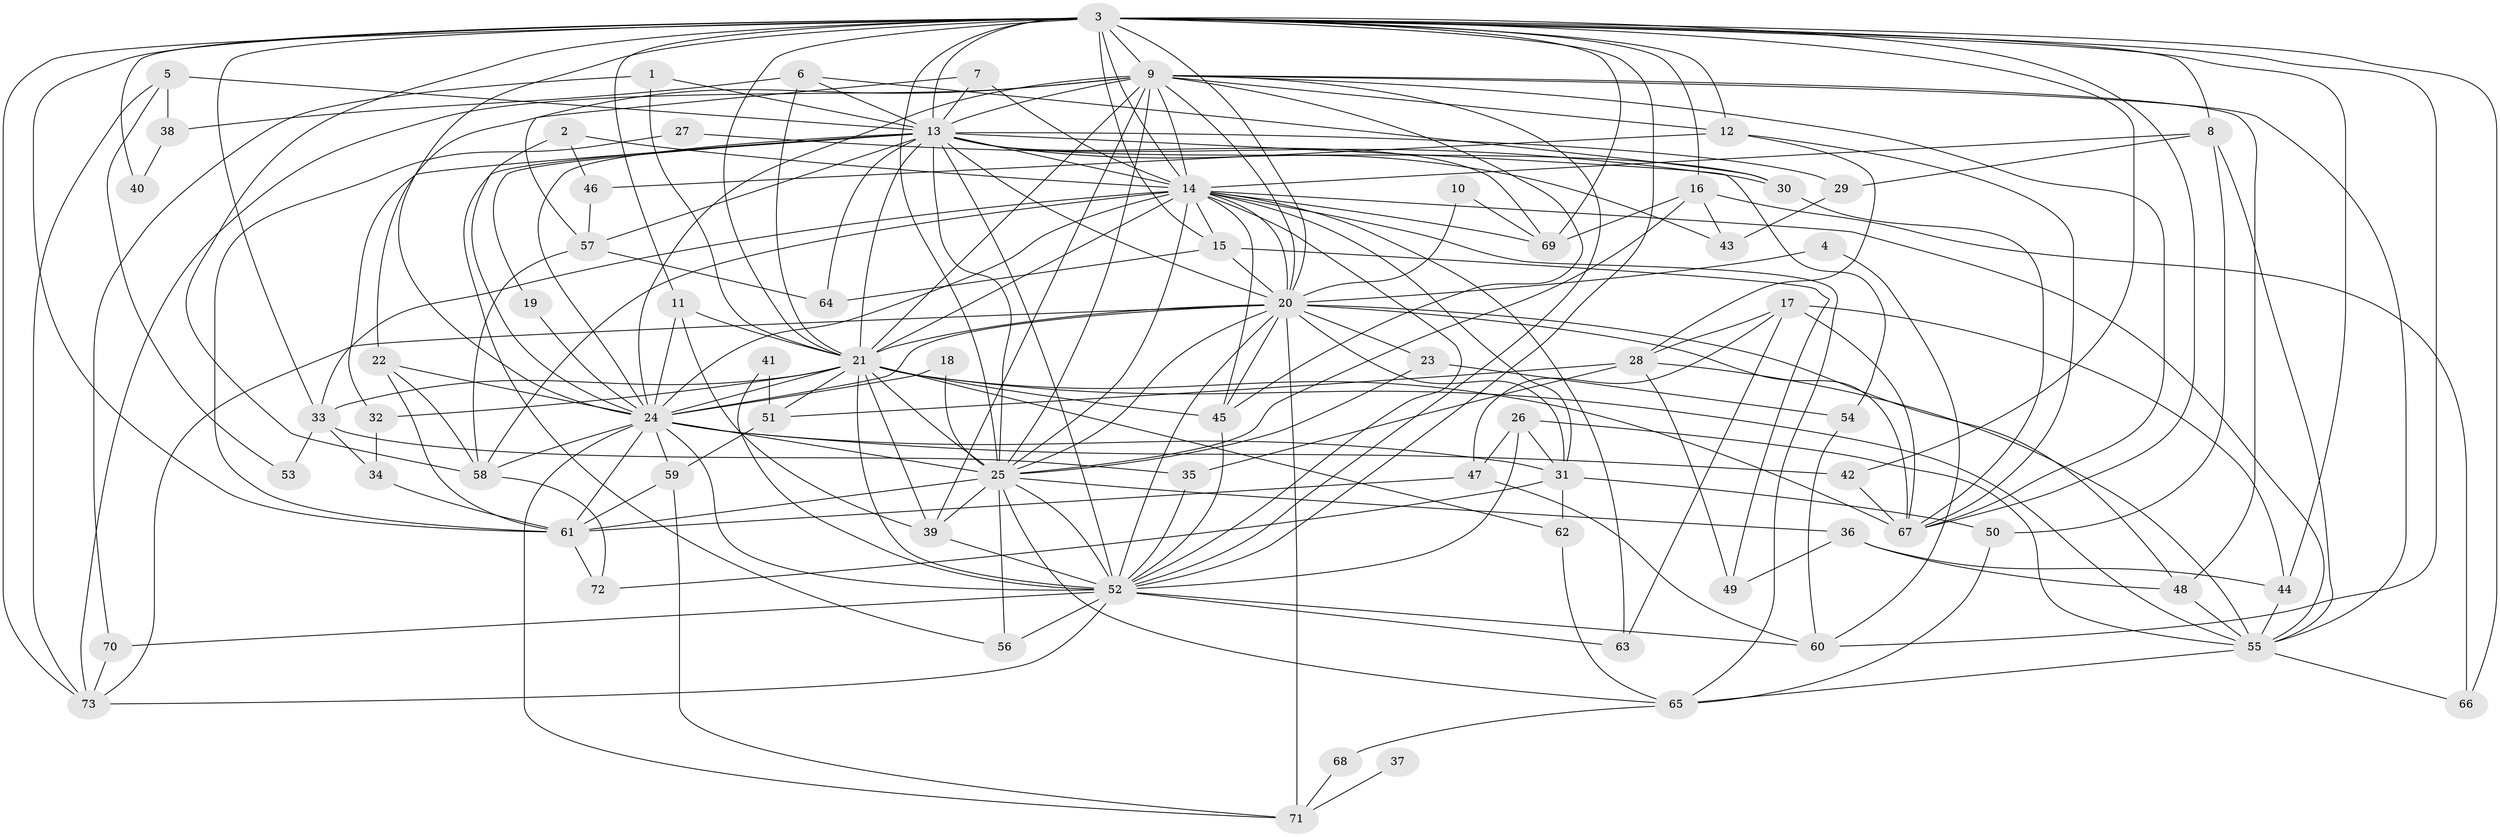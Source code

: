 // original degree distribution, {22: 0.020689655172413793, 25: 0.006896551724137931, 31: 0.006896551724137931, 20: 0.006896551724137931, 18: 0.006896551724137931, 19: 0.006896551724137931, 16: 0.006896551724137931, 29: 0.006896551724137931, 6: 0.041379310344827586, 9: 0.013793103448275862, 3: 0.2482758620689655, 2: 0.46206896551724136, 4: 0.09655172413793103, 5: 0.05517241379310345, 7: 0.013793103448275862}
// Generated by graph-tools (version 1.1) at 2025/01/03/09/25 03:01:26]
// undirected, 73 vertices, 212 edges
graph export_dot {
graph [start="1"]
  node [color=gray90,style=filled];
  1;
  2;
  3;
  4;
  5;
  6;
  7;
  8;
  9;
  10;
  11;
  12;
  13;
  14;
  15;
  16;
  17;
  18;
  19;
  20;
  21;
  22;
  23;
  24;
  25;
  26;
  27;
  28;
  29;
  30;
  31;
  32;
  33;
  34;
  35;
  36;
  37;
  38;
  39;
  40;
  41;
  42;
  43;
  44;
  45;
  46;
  47;
  48;
  49;
  50;
  51;
  52;
  53;
  54;
  55;
  56;
  57;
  58;
  59;
  60;
  61;
  62;
  63;
  64;
  65;
  66;
  67;
  68;
  69;
  70;
  71;
  72;
  73;
  1 -- 13 [weight=1.0];
  1 -- 21 [weight=1.0];
  1 -- 70 [weight=1.0];
  2 -- 14 [weight=1.0];
  2 -- 24 [weight=1.0];
  2 -- 46 [weight=1.0];
  3 -- 8 [weight=1.0];
  3 -- 9 [weight=2.0];
  3 -- 11 [weight=1.0];
  3 -- 12 [weight=1.0];
  3 -- 13 [weight=1.0];
  3 -- 14 [weight=3.0];
  3 -- 15 [weight=1.0];
  3 -- 16 [weight=1.0];
  3 -- 20 [weight=1.0];
  3 -- 21 [weight=2.0];
  3 -- 24 [weight=2.0];
  3 -- 25 [weight=2.0];
  3 -- 33 [weight=1.0];
  3 -- 40 [weight=1.0];
  3 -- 42 [weight=1.0];
  3 -- 44 [weight=2.0];
  3 -- 52 [weight=1.0];
  3 -- 58 [weight=1.0];
  3 -- 60 [weight=1.0];
  3 -- 61 [weight=1.0];
  3 -- 66 [weight=1.0];
  3 -- 67 [weight=1.0];
  3 -- 69 [weight=1.0];
  3 -- 73 [weight=1.0];
  4 -- 20 [weight=1.0];
  4 -- 60 [weight=1.0];
  5 -- 13 [weight=2.0];
  5 -- 38 [weight=2.0];
  5 -- 53 [weight=1.0];
  5 -- 73 [weight=1.0];
  6 -- 13 [weight=1.0];
  6 -- 21 [weight=1.0];
  6 -- 30 [weight=1.0];
  6 -- 38 [weight=1.0];
  7 -- 13 [weight=1.0];
  7 -- 14 [weight=1.0];
  7 -- 57 [weight=1.0];
  8 -- 14 [weight=1.0];
  8 -- 29 [weight=1.0];
  8 -- 50 [weight=1.0];
  8 -- 55 [weight=1.0];
  9 -- 12 [weight=1.0];
  9 -- 13 [weight=1.0];
  9 -- 14 [weight=2.0];
  9 -- 20 [weight=1.0];
  9 -- 21 [weight=3.0];
  9 -- 22 [weight=1.0];
  9 -- 24 [weight=1.0];
  9 -- 25 [weight=1.0];
  9 -- 39 [weight=1.0];
  9 -- 45 [weight=1.0];
  9 -- 48 [weight=1.0];
  9 -- 52 [weight=1.0];
  9 -- 55 [weight=1.0];
  9 -- 67 [weight=1.0];
  9 -- 73 [weight=1.0];
  10 -- 20 [weight=1.0];
  10 -- 69 [weight=1.0];
  11 -- 21 [weight=1.0];
  11 -- 24 [weight=1.0];
  11 -- 39 [weight=1.0];
  12 -- 28 [weight=1.0];
  12 -- 46 [weight=1.0];
  12 -- 67 [weight=1.0];
  13 -- 14 [weight=2.0];
  13 -- 19 [weight=1.0];
  13 -- 20 [weight=1.0];
  13 -- 21 [weight=2.0];
  13 -- 24 [weight=1.0];
  13 -- 25 [weight=1.0];
  13 -- 29 [weight=2.0];
  13 -- 30 [weight=1.0];
  13 -- 32 [weight=1.0];
  13 -- 43 [weight=1.0];
  13 -- 52 [weight=3.0];
  13 -- 54 [weight=1.0];
  13 -- 56 [weight=1.0];
  13 -- 57 [weight=1.0];
  13 -- 64 [weight=1.0];
  13 -- 69 [weight=1.0];
  14 -- 15 [weight=1.0];
  14 -- 20 [weight=1.0];
  14 -- 21 [weight=2.0];
  14 -- 24 [weight=1.0];
  14 -- 25 [weight=1.0];
  14 -- 31 [weight=1.0];
  14 -- 33 [weight=1.0];
  14 -- 45 [weight=1.0];
  14 -- 52 [weight=1.0];
  14 -- 55 [weight=1.0];
  14 -- 58 [weight=1.0];
  14 -- 63 [weight=1.0];
  14 -- 65 [weight=1.0];
  14 -- 69 [weight=1.0];
  15 -- 20 [weight=1.0];
  15 -- 49 [weight=1.0];
  15 -- 64 [weight=1.0];
  16 -- 25 [weight=1.0];
  16 -- 43 [weight=1.0];
  16 -- 66 [weight=1.0];
  16 -- 69 [weight=1.0];
  17 -- 28 [weight=1.0];
  17 -- 44 [weight=1.0];
  17 -- 47 [weight=1.0];
  17 -- 63 [weight=1.0];
  17 -- 67 [weight=1.0];
  18 -- 24 [weight=1.0];
  18 -- 25 [weight=1.0];
  19 -- 24 [weight=1.0];
  20 -- 21 [weight=4.0];
  20 -- 23 [weight=1.0];
  20 -- 24 [weight=1.0];
  20 -- 25 [weight=1.0];
  20 -- 31 [weight=1.0];
  20 -- 45 [weight=1.0];
  20 -- 48 [weight=1.0];
  20 -- 52 [weight=1.0];
  20 -- 67 [weight=1.0];
  20 -- 71 [weight=2.0];
  20 -- 73 [weight=1.0];
  21 -- 24 [weight=3.0];
  21 -- 25 [weight=2.0];
  21 -- 32 [weight=1.0];
  21 -- 33 [weight=1.0];
  21 -- 39 [weight=1.0];
  21 -- 45 [weight=1.0];
  21 -- 51 [weight=1.0];
  21 -- 52 [weight=2.0];
  21 -- 55 [weight=1.0];
  21 -- 62 [weight=1.0];
  21 -- 67 [weight=1.0];
  22 -- 24 [weight=1.0];
  22 -- 58 [weight=1.0];
  22 -- 61 [weight=1.0];
  23 -- 25 [weight=1.0];
  23 -- 54 [weight=1.0];
  24 -- 25 [weight=1.0];
  24 -- 31 [weight=1.0];
  24 -- 42 [weight=1.0];
  24 -- 52 [weight=1.0];
  24 -- 58 [weight=1.0];
  24 -- 59 [weight=1.0];
  24 -- 61 [weight=1.0];
  24 -- 71 [weight=1.0];
  25 -- 36 [weight=1.0];
  25 -- 39 [weight=1.0];
  25 -- 52 [weight=1.0];
  25 -- 56 [weight=1.0];
  25 -- 61 [weight=1.0];
  25 -- 65 [weight=1.0];
  26 -- 31 [weight=1.0];
  26 -- 47 [weight=1.0];
  26 -- 52 [weight=1.0];
  26 -- 55 [weight=1.0];
  27 -- 30 [weight=1.0];
  27 -- 61 [weight=1.0];
  28 -- 35 [weight=1.0];
  28 -- 49 [weight=1.0];
  28 -- 51 [weight=1.0];
  28 -- 55 [weight=1.0];
  29 -- 43 [weight=1.0];
  30 -- 67 [weight=1.0];
  31 -- 50 [weight=1.0];
  31 -- 62 [weight=1.0];
  31 -- 72 [weight=1.0];
  32 -- 34 [weight=1.0];
  33 -- 34 [weight=1.0];
  33 -- 35 [weight=1.0];
  33 -- 53 [weight=1.0];
  34 -- 61 [weight=1.0];
  35 -- 52 [weight=1.0];
  36 -- 44 [weight=1.0];
  36 -- 48 [weight=1.0];
  36 -- 49 [weight=1.0];
  37 -- 71 [weight=1.0];
  38 -- 40 [weight=1.0];
  39 -- 52 [weight=1.0];
  41 -- 51 [weight=1.0];
  41 -- 52 [weight=1.0];
  42 -- 67 [weight=1.0];
  44 -- 55 [weight=1.0];
  45 -- 52 [weight=1.0];
  46 -- 57 [weight=1.0];
  47 -- 60 [weight=1.0];
  47 -- 61 [weight=1.0];
  48 -- 55 [weight=1.0];
  50 -- 65 [weight=1.0];
  51 -- 59 [weight=1.0];
  52 -- 56 [weight=1.0];
  52 -- 60 [weight=1.0];
  52 -- 63 [weight=1.0];
  52 -- 70 [weight=1.0];
  52 -- 73 [weight=1.0];
  54 -- 60 [weight=1.0];
  55 -- 65 [weight=1.0];
  55 -- 66 [weight=1.0];
  57 -- 58 [weight=1.0];
  57 -- 64 [weight=1.0];
  58 -- 72 [weight=1.0];
  59 -- 61 [weight=1.0];
  59 -- 71 [weight=1.0];
  61 -- 72 [weight=1.0];
  62 -- 65 [weight=1.0];
  65 -- 68 [weight=1.0];
  68 -- 71 [weight=1.0];
  70 -- 73 [weight=1.0];
}

